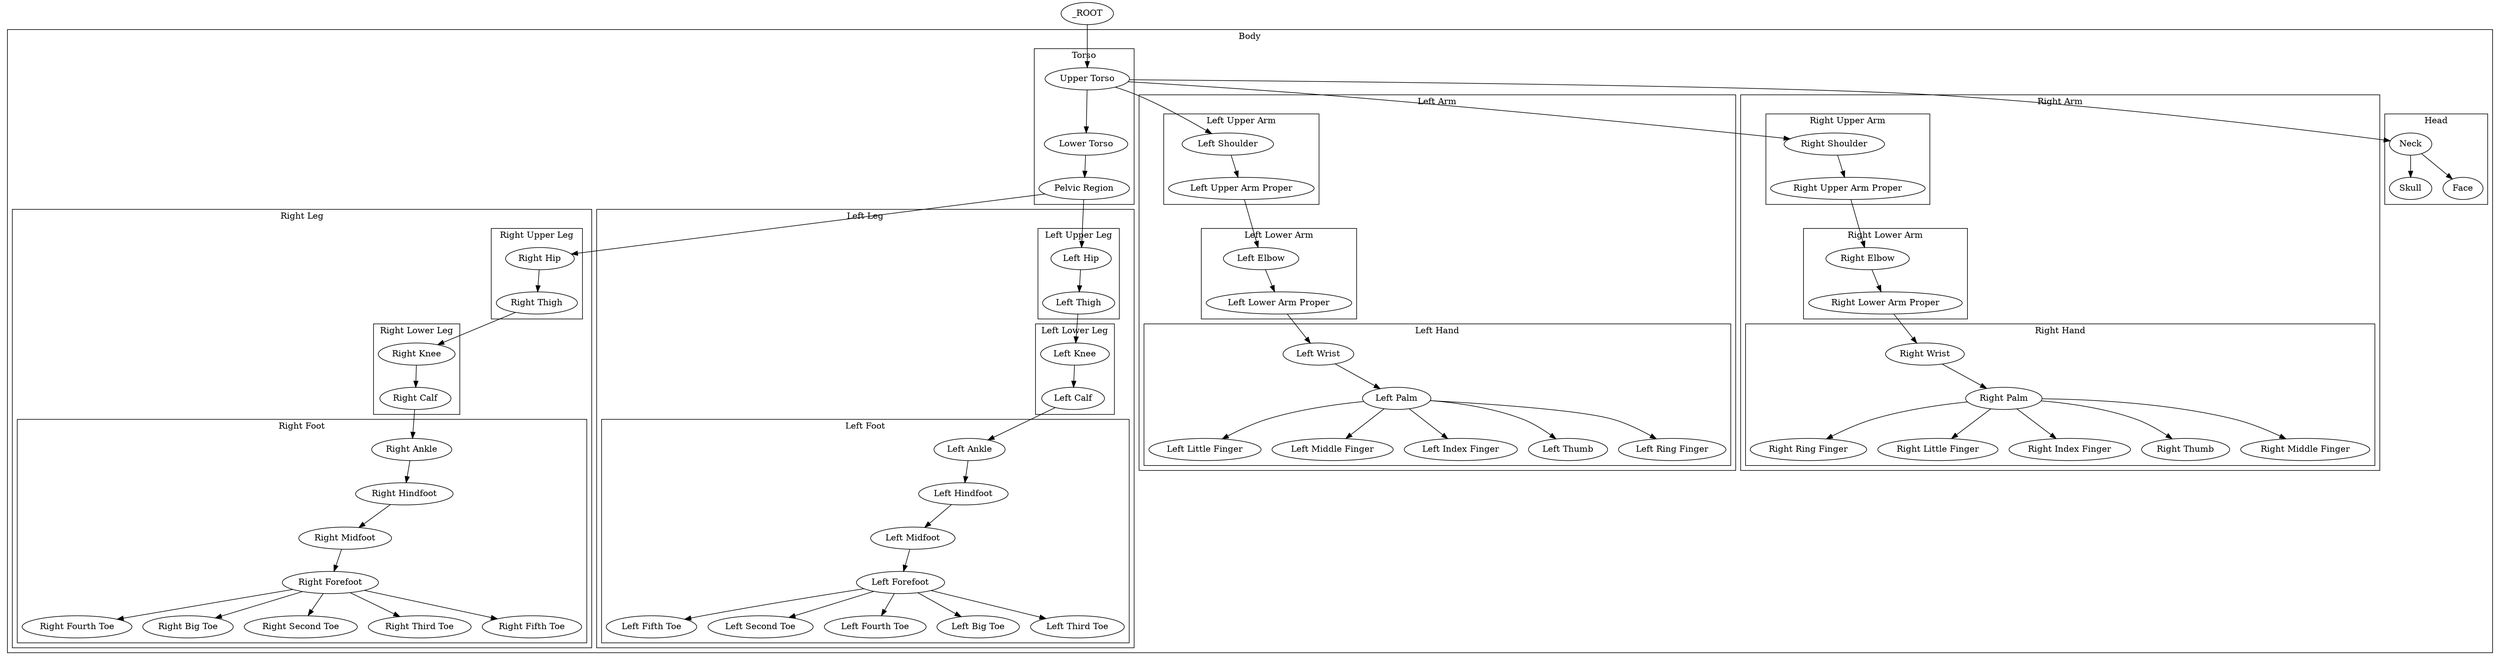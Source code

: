 digraph G {
	subgraph cluster_ROOT {
		label = "Body";
	subgraph cluster_L_ARM {
		label = "Left Arm";
	subgraph cluster_L_UPPER_ARM {
		label = "Left Upper Arm";
		L_UPPER_ARM_PROPER [label="Left Upper Arm Proper"];
		L_SHOULDER [label="Left Shoulder"];
	 } 
	subgraph cluster_L_LOWER_ARM {
		label = "Left Lower Arm";
		L_ELBOW [label="Left Elbow"];
		L_LOWER_ARM_PROPER [label="Left Lower Arm Proper"];
	 } 
	subgraph cluster_L_HAND {
		label = "Left Hand";
		L_LITTLE [label="Left Little Finger"];
		L_MIDDLE [label="Left Middle Finger"];
		L_INDEX [label="Left Index Finger"];
		L_THUMB [label="Left Thumb"];
		L_PALM [label="Left Palm"];
		L_RING [label="Left Ring Finger"];
		L_WRIST [label="Left Wrist"];
	 } 
	 } 
	subgraph cluster_R_ARM {
		label = "Right Arm";
	subgraph cluster_R_UPPER_ARM {
		label = "Right Upper Arm";
		R_SHOULDER [label="Right Shoulder"];
		R_UPPER_ARM_PROPER [label="Right Upper Arm Proper"];
	 } 
	subgraph cluster_R_LOWER_ARM {
		label = "Right Lower Arm";
		R_ELBOW [label="Right Elbow"];
		R_LOWER_ARM_PROPER [label="Right Lower Arm Proper"];
	 } 
	subgraph cluster_R_HAND {
		label = "Right Hand";
		R_WRIST [label="Right Wrist"];
		R_RING [label="Right Ring Finger"];
		R_LITTLE [label="Right Little Finger"];
		R_INDEX [label="Right Index Finger"];
		R_PALM [label="Right Palm"];
		R_THUMB [label="Right Thumb"];
		R_MIDDLE [label="Right Middle Finger"];
	 } 
	 } 
	subgraph cluster_TORSO {
		label = "Torso";
		ABDOMEN [label="Lower Torso"];
		UPPER_TORSO [label="Upper Torso"];
		PELVIS [label="Pelvic Region"];
	 } 
	subgraph cluster_R_LEG {
		label = "Right Leg";
	subgraph cluster_R_LOWER_LEG {
		label = "Right Lower Leg";
		R_CALF [label="Right Calf"];
		R_KNEE [label="Right Knee"];
	 } 
	subgraph cluster_R_FOOT {
		label = "Right Foot";
		R_FOURTH_TOE [label="Right Fourth Toe"];
		R_FOREFOOT [label="Right Forefoot"];
		R_HALLUX [label="Right Big Toe"];
		R_ANKLE [label="Right Ankle"];
		R_MIDFOOT [label="Right Midfoot"];
		R_SECOND_TOE [label="Right Second Toe"];
		R_THIRD_TOE [label="Right Third Toe"];
		R_HINDFOOT [label="Right Hindfoot"];
		R_FIFTH_TOE [label="Right Fifth Toe"];
	 } 
	subgraph cluster_R_UPPER_LEG {
		label = "Right Upper Leg";
		R_HIP [label="Right Hip"];
		R_THIGH [label="Right Thigh"];
	 } 
	 } 
	subgraph cluster_HEAD {
		label = "Head";
		NEUROCRANIUM [label="Skull"];
		VISCEROCRANIUM [label="Face"];
		NECK [label="Neck"];
	 } 
	subgraph cluster_L_LEG {
		label = "Left Leg";
	subgraph cluster_L_FOOT {
		label = "Left Foot";
		L_FIFTH_TOE [label="Left Fifth Toe"];
		L_MIDFOOT [label="Left Midfoot"];
		L_FOREFOOT [label="Left Forefoot"];
		L_HINDFOOT [label="Left Hindfoot"];
		L_SECOND_TOE [label="Left Second Toe"];
		L_FOURTH_TOE [label="Left Fourth Toe"];
		L_HALLUX [label="Left Big Toe"];
		L_ANKLE [label="Left Ankle"];
		L_THIRD_TOE [label="Left Third Toe"];
	 } 
	subgraph cluster_L_UPPER_LEG {
		label = "Left Upper Leg";
		L_THIGH [label="Left Thigh"];
		L_HIP [label="Left Hip"];
	 } 
	subgraph cluster_L_LOWER_LEG {
		label = "Left Lower Leg";
		L_CALF [label="Left Calf"];
		L_KNEE [label="Left Knee"];
	 } 
	 } 
	 } 

L_SHOULDER -> L_UPPER_ARM_PROPER;
UPPER_TORSO -> L_SHOULDER;
L_UPPER_ARM_PROPER -> L_ELBOW;
L_ELBOW -> L_LOWER_ARM_PROPER;
L_PALM -> L_LITTLE;
L_PALM -> L_MIDDLE;
L_PALM -> L_INDEX;
L_PALM -> L_THUMB;
L_WRIST -> L_PALM;
L_PALM -> L_RING;
L_LOWER_ARM_PROPER -> L_WRIST;
UPPER_TORSO -> R_SHOULDER;
R_SHOULDER -> R_UPPER_ARM_PROPER;
R_UPPER_ARM_PROPER -> R_ELBOW;
R_ELBOW -> R_LOWER_ARM_PROPER;
R_LOWER_ARM_PROPER -> R_WRIST;
R_PALM -> R_RING;
R_PALM -> R_LITTLE;
R_PALM -> R_INDEX;
R_WRIST -> R_PALM;
R_PALM -> R_THUMB;
R_PALM -> R_MIDDLE;
UPPER_TORSO -> ABDOMEN;
_ROOT -> UPPER_TORSO;
ABDOMEN -> PELVIS;
R_KNEE -> R_CALF;
R_THIGH -> R_KNEE;
R_FOREFOOT -> R_FOURTH_TOE;
R_MIDFOOT -> R_FOREFOOT;
R_FOREFOOT -> R_HALLUX;
R_CALF -> R_ANKLE;
R_HINDFOOT -> R_MIDFOOT;
R_FOREFOOT -> R_SECOND_TOE;
R_FOREFOOT -> R_THIRD_TOE;
R_ANKLE -> R_HINDFOOT;
R_FOREFOOT -> R_FIFTH_TOE;
PELVIS -> R_HIP;
R_HIP -> R_THIGH;
NECK -> NEUROCRANIUM;
NECK -> VISCEROCRANIUM;
UPPER_TORSO -> NECK;
L_FOREFOOT -> L_FIFTH_TOE;
L_HINDFOOT -> L_MIDFOOT;
L_MIDFOOT -> L_FOREFOOT;
L_ANKLE -> L_HINDFOOT;
L_FOREFOOT -> L_SECOND_TOE;
L_FOREFOOT -> L_FOURTH_TOE;
L_FOREFOOT -> L_HALLUX;
L_CALF -> L_ANKLE;
L_FOREFOOT -> L_THIRD_TOE;
L_HIP -> L_THIGH;
PELVIS -> L_HIP;
L_KNEE -> L_CALF;
L_THIGH -> L_KNEE;
}
